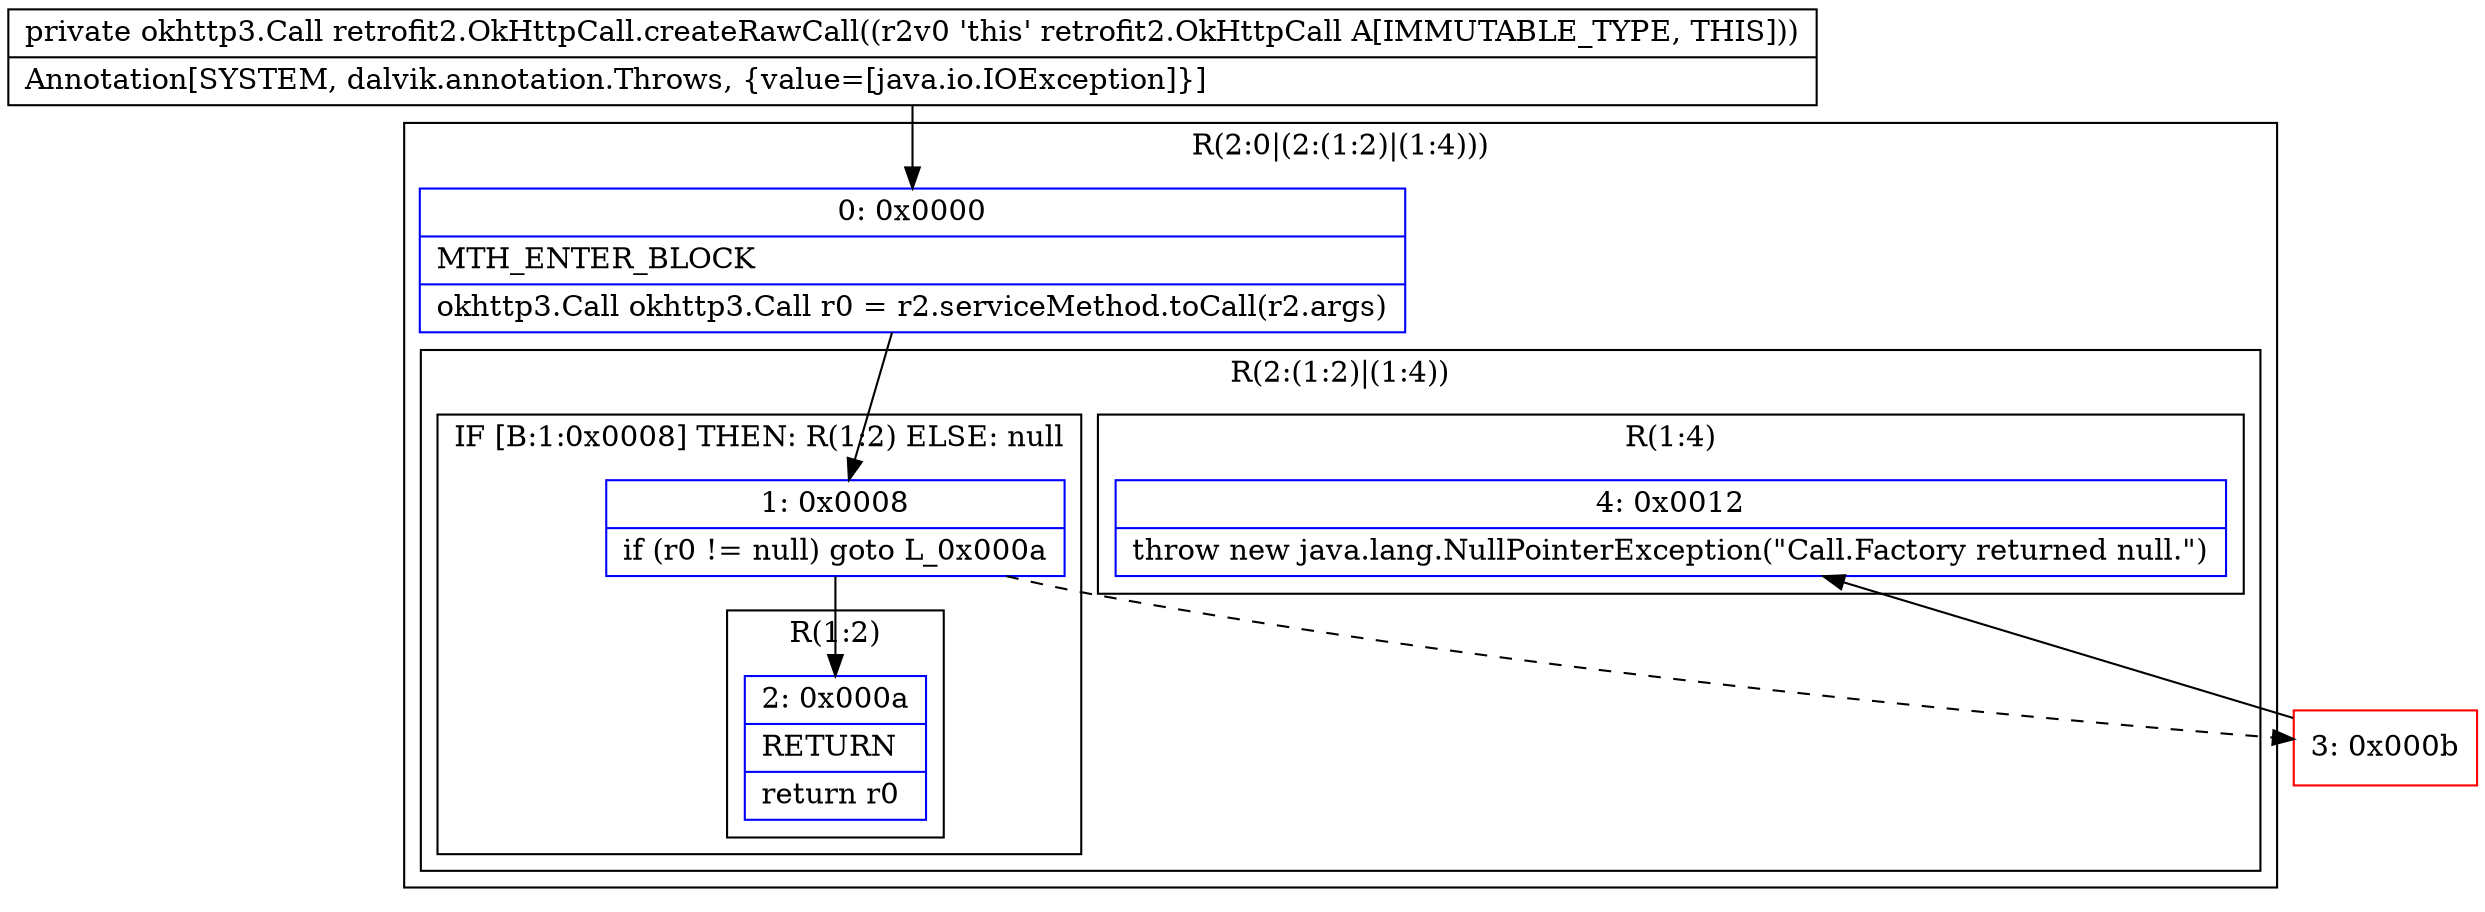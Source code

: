 digraph "CFG forretrofit2.OkHttpCall.createRawCall()Lokhttp3\/Call;" {
subgraph cluster_Region_979653092 {
label = "R(2:0|(2:(1:2)|(1:4)))";
node [shape=record,color=blue];
Node_0 [shape=record,label="{0\:\ 0x0000|MTH_ENTER_BLOCK\l|okhttp3.Call okhttp3.Call r0 = r2.serviceMethod.toCall(r2.args)\l}"];
subgraph cluster_Region_2109308834 {
label = "R(2:(1:2)|(1:4))";
node [shape=record,color=blue];
subgraph cluster_IfRegion_1067482572 {
label = "IF [B:1:0x0008] THEN: R(1:2) ELSE: null";
node [shape=record,color=blue];
Node_1 [shape=record,label="{1\:\ 0x0008|if (r0 != null) goto L_0x000a\l}"];
subgraph cluster_Region_2076171966 {
label = "R(1:2)";
node [shape=record,color=blue];
Node_2 [shape=record,label="{2\:\ 0x000a|RETURN\l|return r0\l}"];
}
}
subgraph cluster_Region_202167152 {
label = "R(1:4)";
node [shape=record,color=blue];
Node_4 [shape=record,label="{4\:\ 0x0012|throw new java.lang.NullPointerException(\"Call.Factory returned null.\")\l}"];
}
}
}
Node_3 [shape=record,color=red,label="{3\:\ 0x000b}"];
MethodNode[shape=record,label="{private okhttp3.Call retrofit2.OkHttpCall.createRawCall((r2v0 'this' retrofit2.OkHttpCall A[IMMUTABLE_TYPE, THIS]))  | Annotation[SYSTEM, dalvik.annotation.Throws, \{value=[java.io.IOException]\}]\l}"];
MethodNode -> Node_0;
Node_0 -> Node_1;
Node_1 -> Node_2;
Node_1 -> Node_3[style=dashed];
Node_3 -> Node_4;
}


